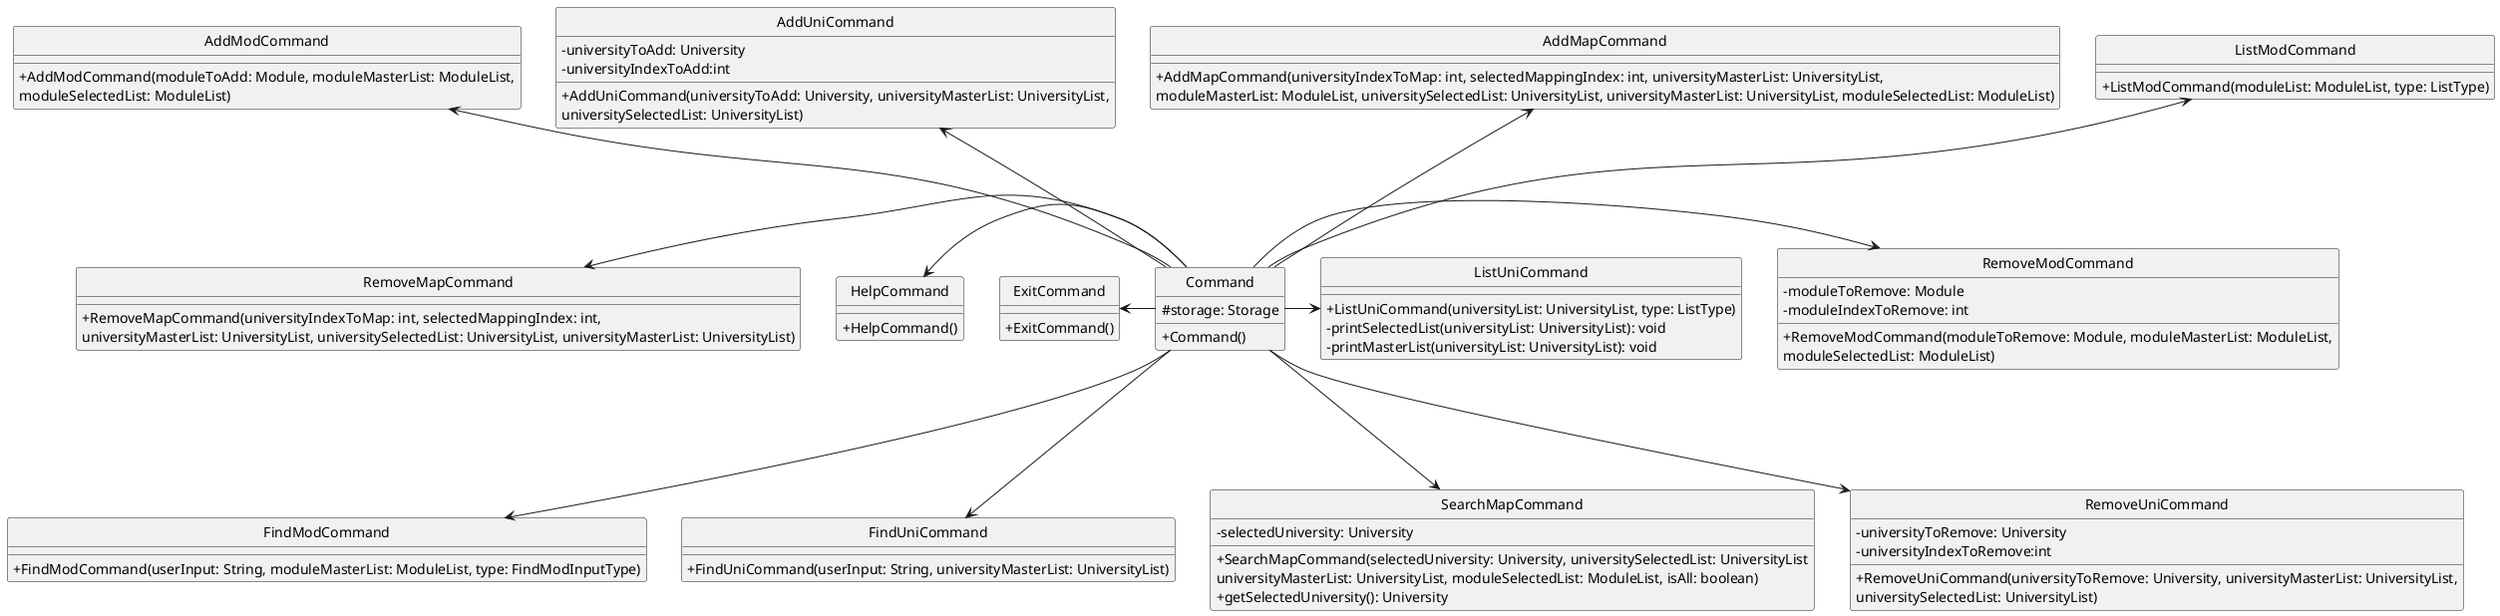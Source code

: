 @startuml
'https://plantuml.com/class-diagram

hide circle
skinparam classAttributeIconSize 0
skinparam groupInheritance 1
skinparam maxLength 128

AddModCommand <--- Command
AddUniCommand <--- Command
AddMapCommand <--- Command
ListModCommand <--- Command
RemoveMapCommand <- Command
HelpCommand <- Command
ExitCommand <- Command
Command -> RemoveModCommand
Command -> ListUniCommand
Command ---> FindModCommand
Command ---> FindUniCommand
Command ---> SearchMapCommand
Command ---> RemoveUniCommand



class Command {
    # storage: Storage

    + Command()
}

class AddModCommand {

    + AddModCommand(moduleToAdd: Module, moduleMasterList: ModuleList,
    moduleSelectedList: ModuleList)
}

class AddUniCommand {
    - universityToAdd: University
    - universityIndexToAdd:int

    + AddUniCommand(universityToAdd: University, universityMasterList: UniversityList,
      universitySelectedList: UniversityList)
}

class AddMapCommand {

    + AddMapCommand(universityIndexToMap: int, selectedMappingIndex: int, universityMasterList: UniversityList,
    moduleMasterList: ModuleList, universitySelectedList: UniversityList, universityMasterList: UniversityList, moduleSelectedList: ModuleList)
}

class RemoveModCommand {

    -moduleToRemove: Module
    -moduleIndexToRemove: int

    + RemoveModCommand(moduleToRemove: Module, moduleMasterList: ModuleList,
    moduleSelectedList: ModuleList)
}

class RemoveUniCommand {
    - universityToRemove: University
    - universityIndexToRemove:int

    + RemoveUniCommand(universityToRemove: University, universityMasterList: UniversityList,
      universitySelectedList: UniversityList)
}

class RemoveMapCommand {

    + RemoveMapCommand(universityIndexToMap: int, selectedMappingIndex: int,
    universityMasterList: UniversityList, universitySelectedList: UniversityList, universityMasterList: UniversityList)
}

class ListModCommand {

    + ListModCommand(moduleList: ModuleList, type: ListType)
}

class ListUniCommand {

    + ListUniCommand(universityList: UniversityList, type: ListType)
    -printSelectedList(universityList: UniversityList): void
    -printMasterList(universityList: UniversityList): void
}


class FindModCommand {

    + FindModCommand(userInput: String, moduleMasterList: ModuleList, type: FindModInputType)
}

class FindUniCommand {

    + FindUniCommand(userInput: String, universityMasterList: UniversityList)
}

class SearchMapCommand {
    - selectedUniversity: University

    + SearchMapCommand(selectedUniversity: University, universitySelectedList: UniversityList
    universityMasterList: UniversityList, moduleSelectedList: ModuleList, isAll: boolean)
    + getSelectedUniversity(): University
}

class HelpCommand {

    + HelpCommand()
}

class ExitCommand {

    + ExitCommand()
}

@enduml